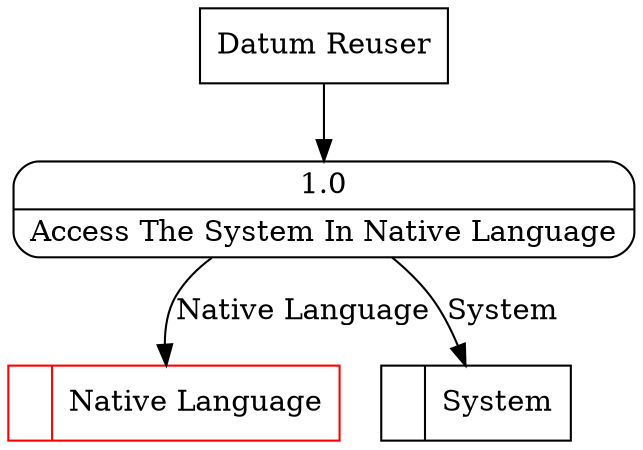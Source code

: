 digraph dfd2{ 
node[shape=record]
200 [label="<f0>  |<f1> Native Language " color=red];
201 [label="<f0>  |<f1> System " ];
202 [label="Datum Reuser" shape=box];
203 [label="{<f0> 1.0|<f1> Access The System In Native Language }" shape=Mrecord];
202 -> 203
203 -> 201 [label="System"]
203 -> 200 [label="Native Language"]
}